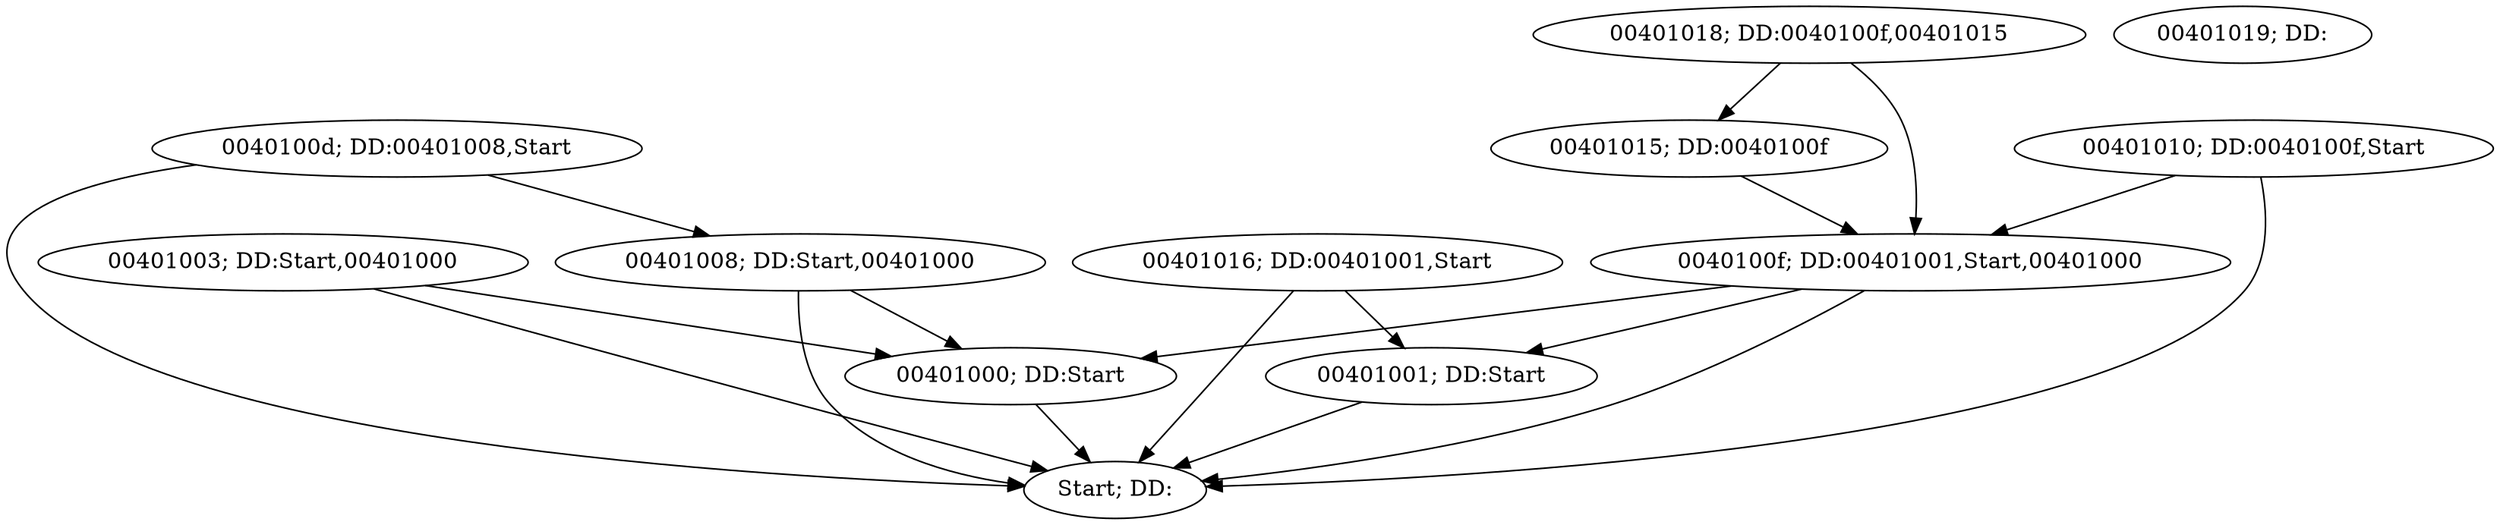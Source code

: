 digraph {
	n0 [label="Start; DD:"]
	n1 [label="00401000; DD:Start"]
	n2 [label="00401001; DD:Start"]
	n3 [label="00401003; DD:Start,00401000"]
	n4 [label="00401008; DD:Start,00401000"]
	n5 [label="0040100d; DD:00401008,Start"]
	n6 [label="0040100f; DD:00401001,Start,00401000"]
	n7 [label="00401010; DD:0040100f,Start"]
	n8 [label="00401015; DD:0040100f"]
	n9 [label="00401016; DD:00401001,Start"]
	n10 [label="00401018; DD:0040100f,00401015"]
	n11 [label="00401019; DD:"]

	n1 -> n0
	n2 -> n0
	n3 -> n0
	n4 -> n0
	n5 -> n0
	n6 -> n0
	n7 -> n0
	n7 -> n6
	n9 -> n0
	n3 -> n1
	n4 -> n1
	n5 -> n4
	n6 -> n2
	n6 -> n1
	n8 -> n6
	n9 -> n2
	n10 -> n8
	n10 -> n6

}